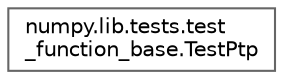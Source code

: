 digraph "Graphical Class Hierarchy"
{
 // LATEX_PDF_SIZE
  bgcolor="transparent";
  edge [fontname=Helvetica,fontsize=10,labelfontname=Helvetica,labelfontsize=10];
  node [fontname=Helvetica,fontsize=10,shape=box,height=0.2,width=0.4];
  rankdir="LR";
  Node0 [id="Node000000",label="numpy.lib.tests.test\l_function_base.TestPtp",height=0.2,width=0.4,color="grey40", fillcolor="white", style="filled",URL="$d1/d1c/classnumpy_1_1lib_1_1tests_1_1test__function__base_1_1TestPtp.html",tooltip=" "];
}
